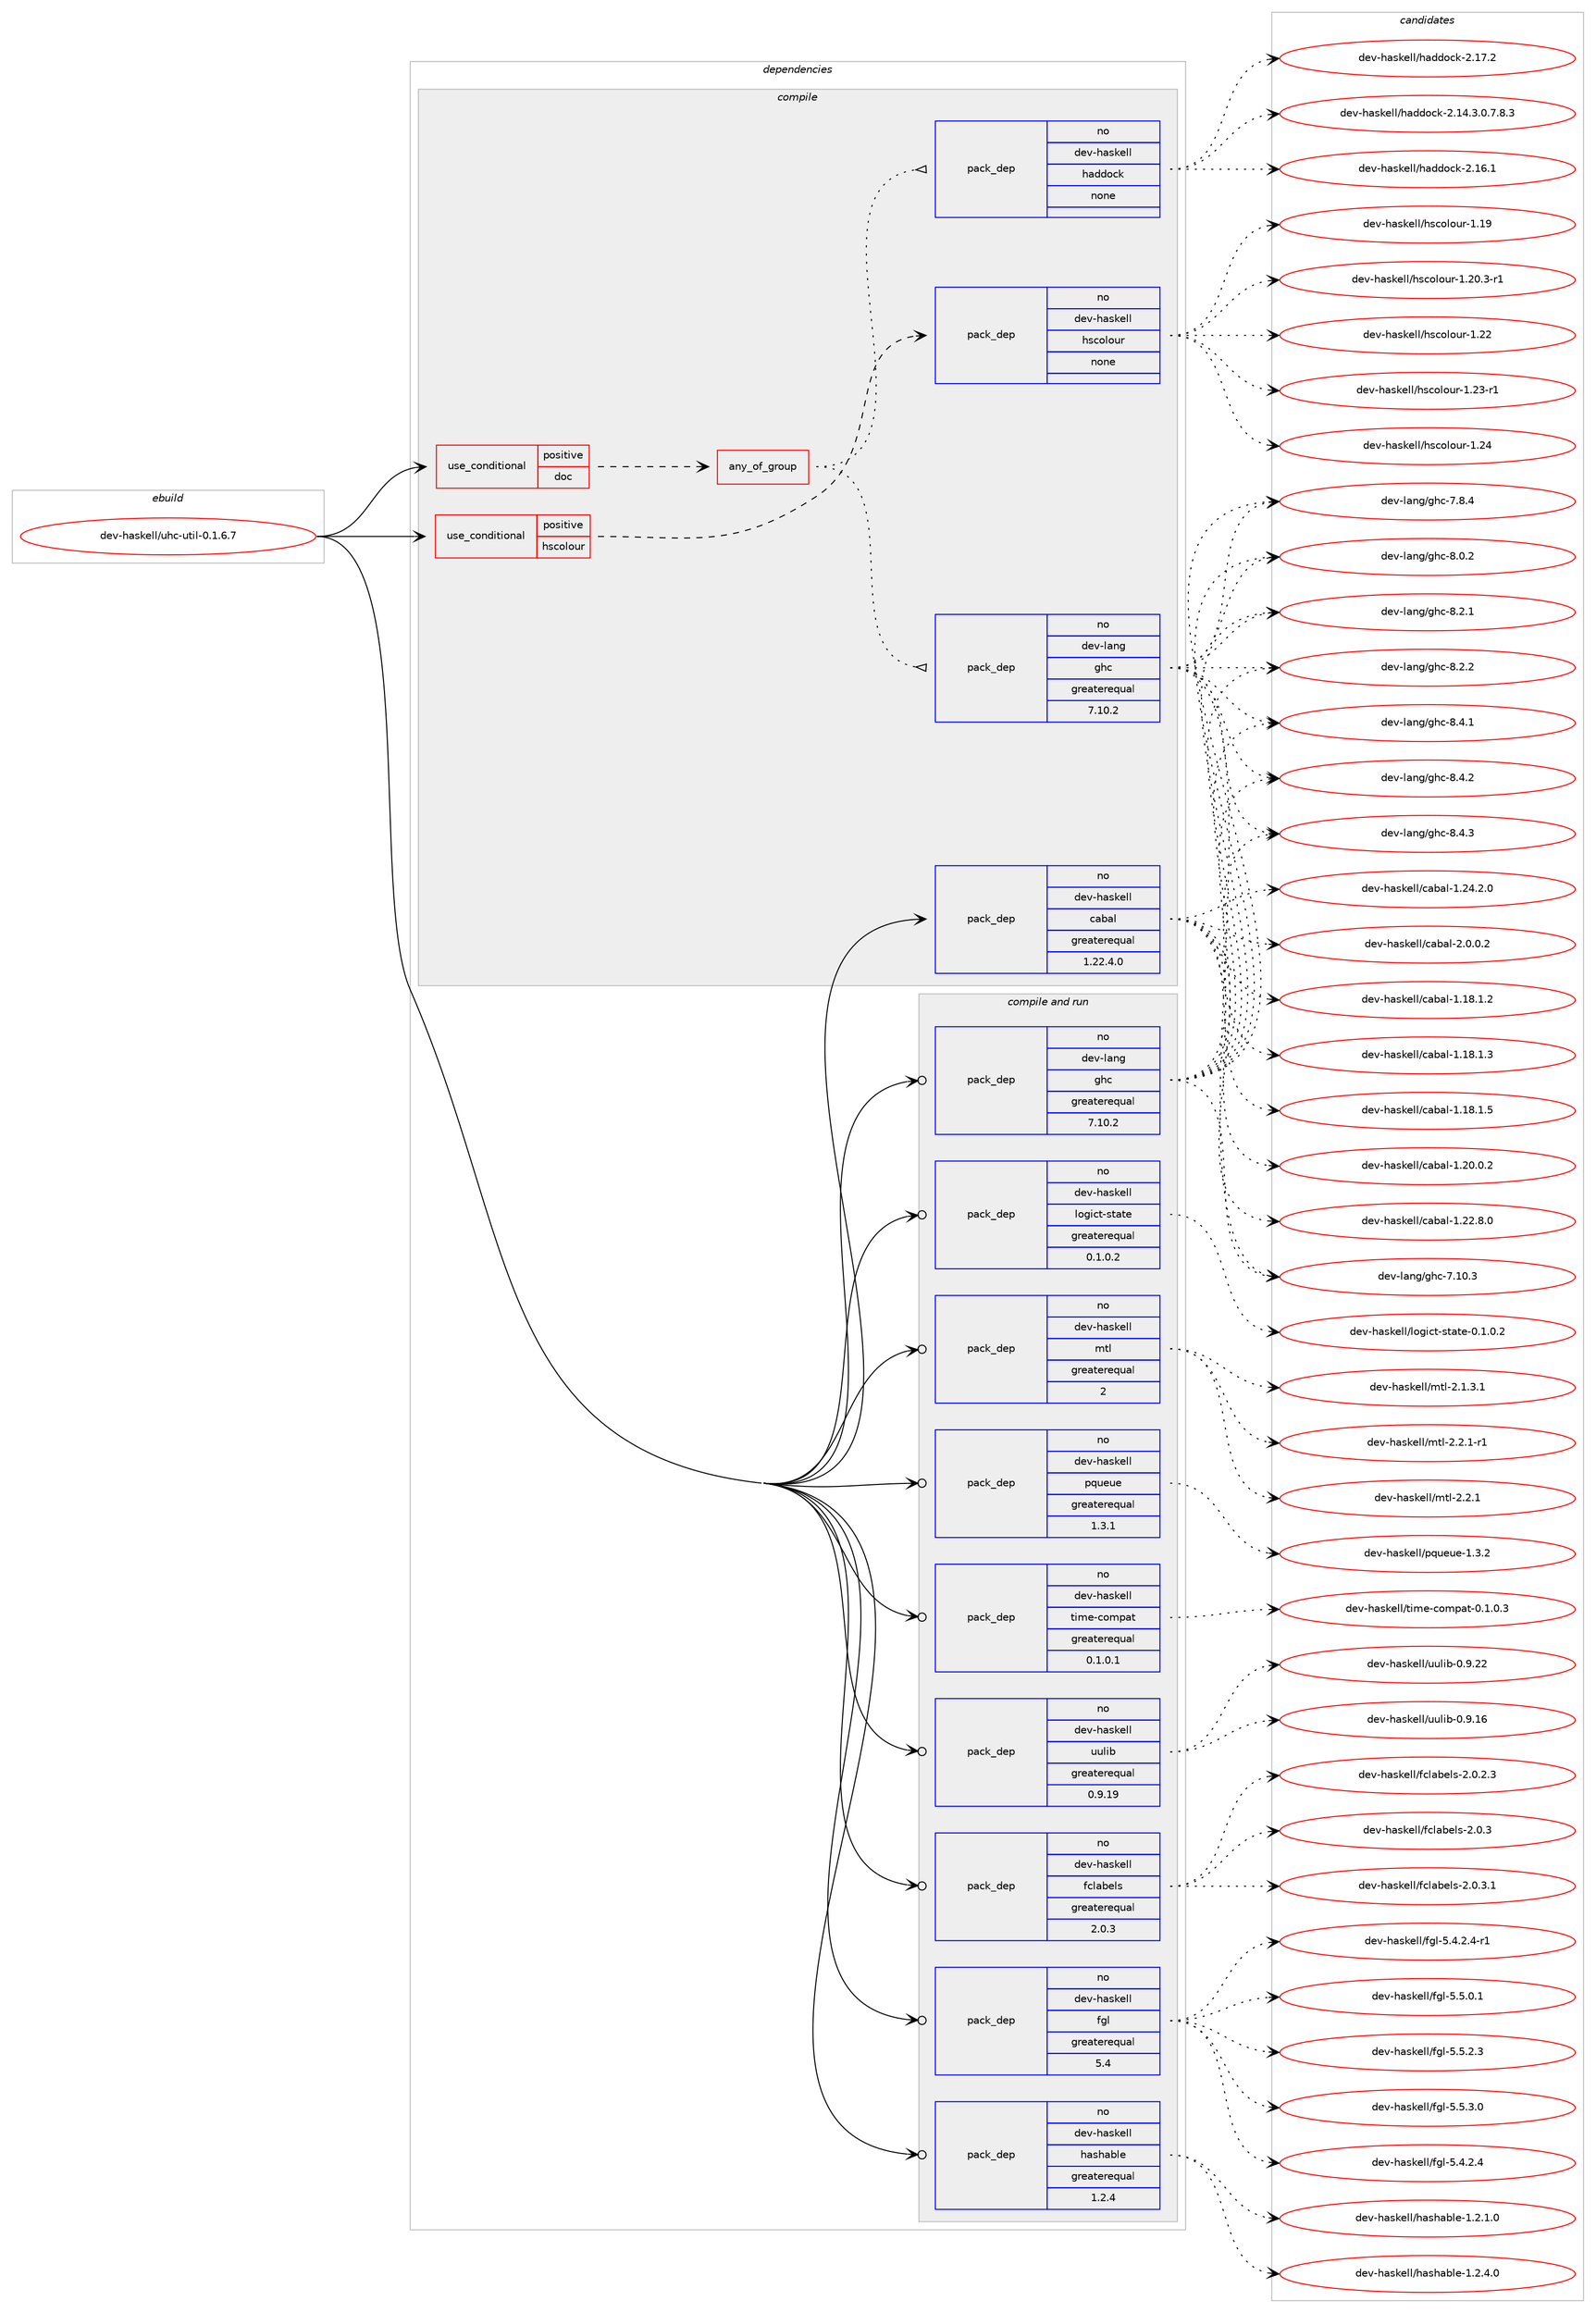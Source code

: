 digraph prolog {

# *************
# Graph options
# *************

newrank=true;
concentrate=true;
compound=true;
graph [rankdir=LR,fontname=Helvetica,fontsize=10,ranksep=1.5];#, ranksep=2.5, nodesep=0.2];
edge  [arrowhead=vee];
node  [fontname=Helvetica,fontsize=10];

# **********
# The ebuild
# **********

subgraph cluster_leftcol {
color=gray;
rank=same;
label=<<i>ebuild</i>>;
id [label="dev-haskell/uhc-util-0.1.6.7", color=red, width=4, href="../dev-haskell/uhc-util-0.1.6.7.svg"];
}

# ****************
# The dependencies
# ****************

subgraph cluster_midcol {
color=gray;
label=<<i>dependencies</i>>;
subgraph cluster_compile {
fillcolor="#eeeeee";
style=filled;
label=<<i>compile</i>>;
subgraph cond361865 {
dependency1346491 [label=<<TABLE BORDER="0" CELLBORDER="1" CELLSPACING="0" CELLPADDING="4"><TR><TD ROWSPAN="3" CELLPADDING="10">use_conditional</TD></TR><TR><TD>positive</TD></TR><TR><TD>doc</TD></TR></TABLE>>, shape=none, color=red];
subgraph any21702 {
dependency1346492 [label=<<TABLE BORDER="0" CELLBORDER="1" CELLSPACING="0" CELLPADDING="4"><TR><TD CELLPADDING="10">any_of_group</TD></TR></TABLE>>, shape=none, color=red];subgraph pack962372 {
dependency1346493 [label=<<TABLE BORDER="0" CELLBORDER="1" CELLSPACING="0" CELLPADDING="4" WIDTH="220"><TR><TD ROWSPAN="6" CELLPADDING="30">pack_dep</TD></TR><TR><TD WIDTH="110">no</TD></TR><TR><TD>dev-haskell</TD></TR><TR><TD>haddock</TD></TR><TR><TD>none</TD></TR><TR><TD></TD></TR></TABLE>>, shape=none, color=blue];
}
dependency1346492:e -> dependency1346493:w [weight=20,style="dotted",arrowhead="oinv"];
subgraph pack962373 {
dependency1346494 [label=<<TABLE BORDER="0" CELLBORDER="1" CELLSPACING="0" CELLPADDING="4" WIDTH="220"><TR><TD ROWSPAN="6" CELLPADDING="30">pack_dep</TD></TR><TR><TD WIDTH="110">no</TD></TR><TR><TD>dev-lang</TD></TR><TR><TD>ghc</TD></TR><TR><TD>greaterequal</TD></TR><TR><TD>7.10.2</TD></TR></TABLE>>, shape=none, color=blue];
}
dependency1346492:e -> dependency1346494:w [weight=20,style="dotted",arrowhead="oinv"];
}
dependency1346491:e -> dependency1346492:w [weight=20,style="dashed",arrowhead="vee"];
}
id:e -> dependency1346491:w [weight=20,style="solid",arrowhead="vee"];
subgraph cond361866 {
dependency1346495 [label=<<TABLE BORDER="0" CELLBORDER="1" CELLSPACING="0" CELLPADDING="4"><TR><TD ROWSPAN="3" CELLPADDING="10">use_conditional</TD></TR><TR><TD>positive</TD></TR><TR><TD>hscolour</TD></TR></TABLE>>, shape=none, color=red];
subgraph pack962374 {
dependency1346496 [label=<<TABLE BORDER="0" CELLBORDER="1" CELLSPACING="0" CELLPADDING="4" WIDTH="220"><TR><TD ROWSPAN="6" CELLPADDING="30">pack_dep</TD></TR><TR><TD WIDTH="110">no</TD></TR><TR><TD>dev-haskell</TD></TR><TR><TD>hscolour</TD></TR><TR><TD>none</TD></TR><TR><TD></TD></TR></TABLE>>, shape=none, color=blue];
}
dependency1346495:e -> dependency1346496:w [weight=20,style="dashed",arrowhead="vee"];
}
id:e -> dependency1346495:w [weight=20,style="solid",arrowhead="vee"];
subgraph pack962375 {
dependency1346497 [label=<<TABLE BORDER="0" CELLBORDER="1" CELLSPACING="0" CELLPADDING="4" WIDTH="220"><TR><TD ROWSPAN="6" CELLPADDING="30">pack_dep</TD></TR><TR><TD WIDTH="110">no</TD></TR><TR><TD>dev-haskell</TD></TR><TR><TD>cabal</TD></TR><TR><TD>greaterequal</TD></TR><TR><TD>1.22.4.0</TD></TR></TABLE>>, shape=none, color=blue];
}
id:e -> dependency1346497:w [weight=20,style="solid",arrowhead="vee"];
}
subgraph cluster_compileandrun {
fillcolor="#eeeeee";
style=filled;
label=<<i>compile and run</i>>;
subgraph pack962376 {
dependency1346498 [label=<<TABLE BORDER="0" CELLBORDER="1" CELLSPACING="0" CELLPADDING="4" WIDTH="220"><TR><TD ROWSPAN="6" CELLPADDING="30">pack_dep</TD></TR><TR><TD WIDTH="110">no</TD></TR><TR><TD>dev-haskell</TD></TR><TR><TD>fclabels</TD></TR><TR><TD>greaterequal</TD></TR><TR><TD>2.0.3</TD></TR></TABLE>>, shape=none, color=blue];
}
id:e -> dependency1346498:w [weight=20,style="solid",arrowhead="odotvee"];
subgraph pack962377 {
dependency1346499 [label=<<TABLE BORDER="0" CELLBORDER="1" CELLSPACING="0" CELLPADDING="4" WIDTH="220"><TR><TD ROWSPAN="6" CELLPADDING="30">pack_dep</TD></TR><TR><TD WIDTH="110">no</TD></TR><TR><TD>dev-haskell</TD></TR><TR><TD>fgl</TD></TR><TR><TD>greaterequal</TD></TR><TR><TD>5.4</TD></TR></TABLE>>, shape=none, color=blue];
}
id:e -> dependency1346499:w [weight=20,style="solid",arrowhead="odotvee"];
subgraph pack962378 {
dependency1346500 [label=<<TABLE BORDER="0" CELLBORDER="1" CELLSPACING="0" CELLPADDING="4" WIDTH="220"><TR><TD ROWSPAN="6" CELLPADDING="30">pack_dep</TD></TR><TR><TD WIDTH="110">no</TD></TR><TR><TD>dev-haskell</TD></TR><TR><TD>hashable</TD></TR><TR><TD>greaterequal</TD></TR><TR><TD>1.2.4</TD></TR></TABLE>>, shape=none, color=blue];
}
id:e -> dependency1346500:w [weight=20,style="solid",arrowhead="odotvee"];
subgraph pack962379 {
dependency1346501 [label=<<TABLE BORDER="0" CELLBORDER="1" CELLSPACING="0" CELLPADDING="4" WIDTH="220"><TR><TD ROWSPAN="6" CELLPADDING="30">pack_dep</TD></TR><TR><TD WIDTH="110">no</TD></TR><TR><TD>dev-haskell</TD></TR><TR><TD>logict-state</TD></TR><TR><TD>greaterequal</TD></TR><TR><TD>0.1.0.2</TD></TR></TABLE>>, shape=none, color=blue];
}
id:e -> dependency1346501:w [weight=20,style="solid",arrowhead="odotvee"];
subgraph pack962380 {
dependency1346502 [label=<<TABLE BORDER="0" CELLBORDER="1" CELLSPACING="0" CELLPADDING="4" WIDTH="220"><TR><TD ROWSPAN="6" CELLPADDING="30">pack_dep</TD></TR><TR><TD WIDTH="110">no</TD></TR><TR><TD>dev-haskell</TD></TR><TR><TD>mtl</TD></TR><TR><TD>greaterequal</TD></TR><TR><TD>2</TD></TR></TABLE>>, shape=none, color=blue];
}
id:e -> dependency1346502:w [weight=20,style="solid",arrowhead="odotvee"];
subgraph pack962381 {
dependency1346503 [label=<<TABLE BORDER="0" CELLBORDER="1" CELLSPACING="0" CELLPADDING="4" WIDTH="220"><TR><TD ROWSPAN="6" CELLPADDING="30">pack_dep</TD></TR><TR><TD WIDTH="110">no</TD></TR><TR><TD>dev-haskell</TD></TR><TR><TD>pqueue</TD></TR><TR><TD>greaterequal</TD></TR><TR><TD>1.3.1</TD></TR></TABLE>>, shape=none, color=blue];
}
id:e -> dependency1346503:w [weight=20,style="solid",arrowhead="odotvee"];
subgraph pack962382 {
dependency1346504 [label=<<TABLE BORDER="0" CELLBORDER="1" CELLSPACING="0" CELLPADDING="4" WIDTH="220"><TR><TD ROWSPAN="6" CELLPADDING="30">pack_dep</TD></TR><TR><TD WIDTH="110">no</TD></TR><TR><TD>dev-haskell</TD></TR><TR><TD>time-compat</TD></TR><TR><TD>greaterequal</TD></TR><TR><TD>0.1.0.1</TD></TR></TABLE>>, shape=none, color=blue];
}
id:e -> dependency1346504:w [weight=20,style="solid",arrowhead="odotvee"];
subgraph pack962383 {
dependency1346505 [label=<<TABLE BORDER="0" CELLBORDER="1" CELLSPACING="0" CELLPADDING="4" WIDTH="220"><TR><TD ROWSPAN="6" CELLPADDING="30">pack_dep</TD></TR><TR><TD WIDTH="110">no</TD></TR><TR><TD>dev-haskell</TD></TR><TR><TD>uulib</TD></TR><TR><TD>greaterequal</TD></TR><TR><TD>0.9.19</TD></TR></TABLE>>, shape=none, color=blue];
}
id:e -> dependency1346505:w [weight=20,style="solid",arrowhead="odotvee"];
subgraph pack962384 {
dependency1346506 [label=<<TABLE BORDER="0" CELLBORDER="1" CELLSPACING="0" CELLPADDING="4" WIDTH="220"><TR><TD ROWSPAN="6" CELLPADDING="30">pack_dep</TD></TR><TR><TD WIDTH="110">no</TD></TR><TR><TD>dev-lang</TD></TR><TR><TD>ghc</TD></TR><TR><TD>greaterequal</TD></TR><TR><TD>7.10.2</TD></TR></TABLE>>, shape=none, color=blue];
}
id:e -> dependency1346506:w [weight=20,style="solid",arrowhead="odotvee"];
}
subgraph cluster_run {
fillcolor="#eeeeee";
style=filled;
label=<<i>run</i>>;
}
}

# **************
# The candidates
# **************

subgraph cluster_choices {
rank=same;
color=gray;
label=<<i>candidates</i>>;

subgraph choice962372 {
color=black;
nodesep=1;
choice1001011184510497115107101108108471049710010011199107455046495246514648465546564651 [label="dev-haskell/haddock-2.14.3.0.7.8.3", color=red, width=4,href="../dev-haskell/haddock-2.14.3.0.7.8.3.svg"];
choice100101118451049711510710110810847104971001001119910745504649544649 [label="dev-haskell/haddock-2.16.1", color=red, width=4,href="../dev-haskell/haddock-2.16.1.svg"];
choice100101118451049711510710110810847104971001001119910745504649554650 [label="dev-haskell/haddock-2.17.2", color=red, width=4,href="../dev-haskell/haddock-2.17.2.svg"];
dependency1346493:e -> choice1001011184510497115107101108108471049710010011199107455046495246514648465546564651:w [style=dotted,weight="100"];
dependency1346493:e -> choice100101118451049711510710110810847104971001001119910745504649544649:w [style=dotted,weight="100"];
dependency1346493:e -> choice100101118451049711510710110810847104971001001119910745504649554650:w [style=dotted,weight="100"];
}
subgraph choice962373 {
color=black;
nodesep=1;
choice1001011184510897110103471031049945554649484651 [label="dev-lang/ghc-7.10.3", color=red, width=4,href="../dev-lang/ghc-7.10.3.svg"];
choice10010111845108971101034710310499455546564652 [label="dev-lang/ghc-7.8.4", color=red, width=4,href="../dev-lang/ghc-7.8.4.svg"];
choice10010111845108971101034710310499455646484650 [label="dev-lang/ghc-8.0.2", color=red, width=4,href="../dev-lang/ghc-8.0.2.svg"];
choice10010111845108971101034710310499455646504649 [label="dev-lang/ghc-8.2.1", color=red, width=4,href="../dev-lang/ghc-8.2.1.svg"];
choice10010111845108971101034710310499455646504650 [label="dev-lang/ghc-8.2.2", color=red, width=4,href="../dev-lang/ghc-8.2.2.svg"];
choice10010111845108971101034710310499455646524649 [label="dev-lang/ghc-8.4.1", color=red, width=4,href="../dev-lang/ghc-8.4.1.svg"];
choice10010111845108971101034710310499455646524650 [label="dev-lang/ghc-8.4.2", color=red, width=4,href="../dev-lang/ghc-8.4.2.svg"];
choice10010111845108971101034710310499455646524651 [label="dev-lang/ghc-8.4.3", color=red, width=4,href="../dev-lang/ghc-8.4.3.svg"];
dependency1346494:e -> choice1001011184510897110103471031049945554649484651:w [style=dotted,weight="100"];
dependency1346494:e -> choice10010111845108971101034710310499455546564652:w [style=dotted,weight="100"];
dependency1346494:e -> choice10010111845108971101034710310499455646484650:w [style=dotted,weight="100"];
dependency1346494:e -> choice10010111845108971101034710310499455646504649:w [style=dotted,weight="100"];
dependency1346494:e -> choice10010111845108971101034710310499455646504650:w [style=dotted,weight="100"];
dependency1346494:e -> choice10010111845108971101034710310499455646524649:w [style=dotted,weight="100"];
dependency1346494:e -> choice10010111845108971101034710310499455646524650:w [style=dotted,weight="100"];
dependency1346494:e -> choice10010111845108971101034710310499455646524651:w [style=dotted,weight="100"];
}
subgraph choice962374 {
color=black;
nodesep=1;
choice100101118451049711510710110810847104115991111081111171144549464957 [label="dev-haskell/hscolour-1.19", color=red, width=4,href="../dev-haskell/hscolour-1.19.svg"];
choice10010111845104971151071011081084710411599111108111117114454946504846514511449 [label="dev-haskell/hscolour-1.20.3-r1", color=red, width=4,href="../dev-haskell/hscolour-1.20.3-r1.svg"];
choice100101118451049711510710110810847104115991111081111171144549465050 [label="dev-haskell/hscolour-1.22", color=red, width=4,href="../dev-haskell/hscolour-1.22.svg"];
choice1001011184510497115107101108108471041159911110811111711445494650514511449 [label="dev-haskell/hscolour-1.23-r1", color=red, width=4,href="../dev-haskell/hscolour-1.23-r1.svg"];
choice100101118451049711510710110810847104115991111081111171144549465052 [label="dev-haskell/hscolour-1.24", color=red, width=4,href="../dev-haskell/hscolour-1.24.svg"];
dependency1346496:e -> choice100101118451049711510710110810847104115991111081111171144549464957:w [style=dotted,weight="100"];
dependency1346496:e -> choice10010111845104971151071011081084710411599111108111117114454946504846514511449:w [style=dotted,weight="100"];
dependency1346496:e -> choice100101118451049711510710110810847104115991111081111171144549465050:w [style=dotted,weight="100"];
dependency1346496:e -> choice1001011184510497115107101108108471041159911110811111711445494650514511449:w [style=dotted,weight="100"];
dependency1346496:e -> choice100101118451049711510710110810847104115991111081111171144549465052:w [style=dotted,weight="100"];
}
subgraph choice962375 {
color=black;
nodesep=1;
choice10010111845104971151071011081084799979897108454946495646494650 [label="dev-haskell/cabal-1.18.1.2", color=red, width=4,href="../dev-haskell/cabal-1.18.1.2.svg"];
choice10010111845104971151071011081084799979897108454946495646494651 [label="dev-haskell/cabal-1.18.1.3", color=red, width=4,href="../dev-haskell/cabal-1.18.1.3.svg"];
choice10010111845104971151071011081084799979897108454946495646494653 [label="dev-haskell/cabal-1.18.1.5", color=red, width=4,href="../dev-haskell/cabal-1.18.1.5.svg"];
choice10010111845104971151071011081084799979897108454946504846484650 [label="dev-haskell/cabal-1.20.0.2", color=red, width=4,href="../dev-haskell/cabal-1.20.0.2.svg"];
choice10010111845104971151071011081084799979897108454946505046564648 [label="dev-haskell/cabal-1.22.8.0", color=red, width=4,href="../dev-haskell/cabal-1.22.8.0.svg"];
choice10010111845104971151071011081084799979897108454946505246504648 [label="dev-haskell/cabal-1.24.2.0", color=red, width=4,href="../dev-haskell/cabal-1.24.2.0.svg"];
choice100101118451049711510710110810847999798971084550464846484650 [label="dev-haskell/cabal-2.0.0.2", color=red, width=4,href="../dev-haskell/cabal-2.0.0.2.svg"];
dependency1346497:e -> choice10010111845104971151071011081084799979897108454946495646494650:w [style=dotted,weight="100"];
dependency1346497:e -> choice10010111845104971151071011081084799979897108454946495646494651:w [style=dotted,weight="100"];
dependency1346497:e -> choice10010111845104971151071011081084799979897108454946495646494653:w [style=dotted,weight="100"];
dependency1346497:e -> choice10010111845104971151071011081084799979897108454946504846484650:w [style=dotted,weight="100"];
dependency1346497:e -> choice10010111845104971151071011081084799979897108454946505046564648:w [style=dotted,weight="100"];
dependency1346497:e -> choice10010111845104971151071011081084799979897108454946505246504648:w [style=dotted,weight="100"];
dependency1346497:e -> choice100101118451049711510710110810847999798971084550464846484650:w [style=dotted,weight="100"];
}
subgraph choice962376 {
color=black;
nodesep=1;
choice1001011184510497115107101108108471029910897981011081154550464846504651 [label="dev-haskell/fclabels-2.0.2.3", color=red, width=4,href="../dev-haskell/fclabels-2.0.2.3.svg"];
choice100101118451049711510710110810847102991089798101108115455046484651 [label="dev-haskell/fclabels-2.0.3", color=red, width=4,href="../dev-haskell/fclabels-2.0.3.svg"];
choice1001011184510497115107101108108471029910897981011081154550464846514649 [label="dev-haskell/fclabels-2.0.3.1", color=red, width=4,href="../dev-haskell/fclabels-2.0.3.1.svg"];
dependency1346498:e -> choice1001011184510497115107101108108471029910897981011081154550464846504651:w [style=dotted,weight="100"];
dependency1346498:e -> choice100101118451049711510710110810847102991089798101108115455046484651:w [style=dotted,weight="100"];
dependency1346498:e -> choice1001011184510497115107101108108471029910897981011081154550464846514649:w [style=dotted,weight="100"];
}
subgraph choice962377 {
color=black;
nodesep=1;
choice1001011184510497115107101108108471021031084553465246504652 [label="dev-haskell/fgl-5.4.2.4", color=red, width=4,href="../dev-haskell/fgl-5.4.2.4.svg"];
choice10010111845104971151071011081084710210310845534652465046524511449 [label="dev-haskell/fgl-5.4.2.4-r1", color=red, width=4,href="../dev-haskell/fgl-5.4.2.4-r1.svg"];
choice1001011184510497115107101108108471021031084553465346484649 [label="dev-haskell/fgl-5.5.0.1", color=red, width=4,href="../dev-haskell/fgl-5.5.0.1.svg"];
choice1001011184510497115107101108108471021031084553465346504651 [label="dev-haskell/fgl-5.5.2.3", color=red, width=4,href="../dev-haskell/fgl-5.5.2.3.svg"];
choice1001011184510497115107101108108471021031084553465346514648 [label="dev-haskell/fgl-5.5.3.0", color=red, width=4,href="../dev-haskell/fgl-5.5.3.0.svg"];
dependency1346499:e -> choice1001011184510497115107101108108471021031084553465246504652:w [style=dotted,weight="100"];
dependency1346499:e -> choice10010111845104971151071011081084710210310845534652465046524511449:w [style=dotted,weight="100"];
dependency1346499:e -> choice1001011184510497115107101108108471021031084553465346484649:w [style=dotted,weight="100"];
dependency1346499:e -> choice1001011184510497115107101108108471021031084553465346504651:w [style=dotted,weight="100"];
dependency1346499:e -> choice1001011184510497115107101108108471021031084553465346514648:w [style=dotted,weight="100"];
}
subgraph choice962378 {
color=black;
nodesep=1;
choice1001011184510497115107101108108471049711510497981081014549465046494648 [label="dev-haskell/hashable-1.2.1.0", color=red, width=4,href="../dev-haskell/hashable-1.2.1.0.svg"];
choice1001011184510497115107101108108471049711510497981081014549465046524648 [label="dev-haskell/hashable-1.2.4.0", color=red, width=4,href="../dev-haskell/hashable-1.2.4.0.svg"];
dependency1346500:e -> choice1001011184510497115107101108108471049711510497981081014549465046494648:w [style=dotted,weight="100"];
dependency1346500:e -> choice1001011184510497115107101108108471049711510497981081014549465046524648:w [style=dotted,weight="100"];
}
subgraph choice962379 {
color=black;
nodesep=1;
choice1001011184510497115107101108108471081111031059911645115116971161014548464946484650 [label="dev-haskell/logict-state-0.1.0.2", color=red, width=4,href="../dev-haskell/logict-state-0.1.0.2.svg"];
dependency1346501:e -> choice1001011184510497115107101108108471081111031059911645115116971161014548464946484650:w [style=dotted,weight="100"];
}
subgraph choice962380 {
color=black;
nodesep=1;
choice1001011184510497115107101108108471091161084550464946514649 [label="dev-haskell/mtl-2.1.3.1", color=red, width=4,href="../dev-haskell/mtl-2.1.3.1.svg"];
choice100101118451049711510710110810847109116108455046504649 [label="dev-haskell/mtl-2.2.1", color=red, width=4,href="../dev-haskell/mtl-2.2.1.svg"];
choice1001011184510497115107101108108471091161084550465046494511449 [label="dev-haskell/mtl-2.2.1-r1", color=red, width=4,href="../dev-haskell/mtl-2.2.1-r1.svg"];
dependency1346502:e -> choice1001011184510497115107101108108471091161084550464946514649:w [style=dotted,weight="100"];
dependency1346502:e -> choice100101118451049711510710110810847109116108455046504649:w [style=dotted,weight="100"];
dependency1346502:e -> choice1001011184510497115107101108108471091161084550465046494511449:w [style=dotted,weight="100"];
}
subgraph choice962381 {
color=black;
nodesep=1;
choice100101118451049711510710110810847112113117101117101454946514650 [label="dev-haskell/pqueue-1.3.2", color=red, width=4,href="../dev-haskell/pqueue-1.3.2.svg"];
dependency1346503:e -> choice100101118451049711510710110810847112113117101117101454946514650:w [style=dotted,weight="100"];
}
subgraph choice962382 {
color=black;
nodesep=1;
choice1001011184510497115107101108108471161051091014599111109112971164548464946484651 [label="dev-haskell/time-compat-0.1.0.3", color=red, width=4,href="../dev-haskell/time-compat-0.1.0.3.svg"];
dependency1346504:e -> choice1001011184510497115107101108108471161051091014599111109112971164548464946484651:w [style=dotted,weight="100"];
}
subgraph choice962383 {
color=black;
nodesep=1;
choice1001011184510497115107101108108471171171081059845484657464954 [label="dev-haskell/uulib-0.9.16", color=red, width=4,href="../dev-haskell/uulib-0.9.16.svg"];
choice1001011184510497115107101108108471171171081059845484657465050 [label="dev-haskell/uulib-0.9.22", color=red, width=4,href="../dev-haskell/uulib-0.9.22.svg"];
dependency1346505:e -> choice1001011184510497115107101108108471171171081059845484657464954:w [style=dotted,weight="100"];
dependency1346505:e -> choice1001011184510497115107101108108471171171081059845484657465050:w [style=dotted,weight="100"];
}
subgraph choice962384 {
color=black;
nodesep=1;
choice1001011184510897110103471031049945554649484651 [label="dev-lang/ghc-7.10.3", color=red, width=4,href="../dev-lang/ghc-7.10.3.svg"];
choice10010111845108971101034710310499455546564652 [label="dev-lang/ghc-7.8.4", color=red, width=4,href="../dev-lang/ghc-7.8.4.svg"];
choice10010111845108971101034710310499455646484650 [label="dev-lang/ghc-8.0.2", color=red, width=4,href="../dev-lang/ghc-8.0.2.svg"];
choice10010111845108971101034710310499455646504649 [label="dev-lang/ghc-8.2.1", color=red, width=4,href="../dev-lang/ghc-8.2.1.svg"];
choice10010111845108971101034710310499455646504650 [label="dev-lang/ghc-8.2.2", color=red, width=4,href="../dev-lang/ghc-8.2.2.svg"];
choice10010111845108971101034710310499455646524649 [label="dev-lang/ghc-8.4.1", color=red, width=4,href="../dev-lang/ghc-8.4.1.svg"];
choice10010111845108971101034710310499455646524650 [label="dev-lang/ghc-8.4.2", color=red, width=4,href="../dev-lang/ghc-8.4.2.svg"];
choice10010111845108971101034710310499455646524651 [label="dev-lang/ghc-8.4.3", color=red, width=4,href="../dev-lang/ghc-8.4.3.svg"];
dependency1346506:e -> choice1001011184510897110103471031049945554649484651:w [style=dotted,weight="100"];
dependency1346506:e -> choice10010111845108971101034710310499455546564652:w [style=dotted,weight="100"];
dependency1346506:e -> choice10010111845108971101034710310499455646484650:w [style=dotted,weight="100"];
dependency1346506:e -> choice10010111845108971101034710310499455646504649:w [style=dotted,weight="100"];
dependency1346506:e -> choice10010111845108971101034710310499455646504650:w [style=dotted,weight="100"];
dependency1346506:e -> choice10010111845108971101034710310499455646524649:w [style=dotted,weight="100"];
dependency1346506:e -> choice10010111845108971101034710310499455646524650:w [style=dotted,weight="100"];
dependency1346506:e -> choice10010111845108971101034710310499455646524651:w [style=dotted,weight="100"];
}
}

}
